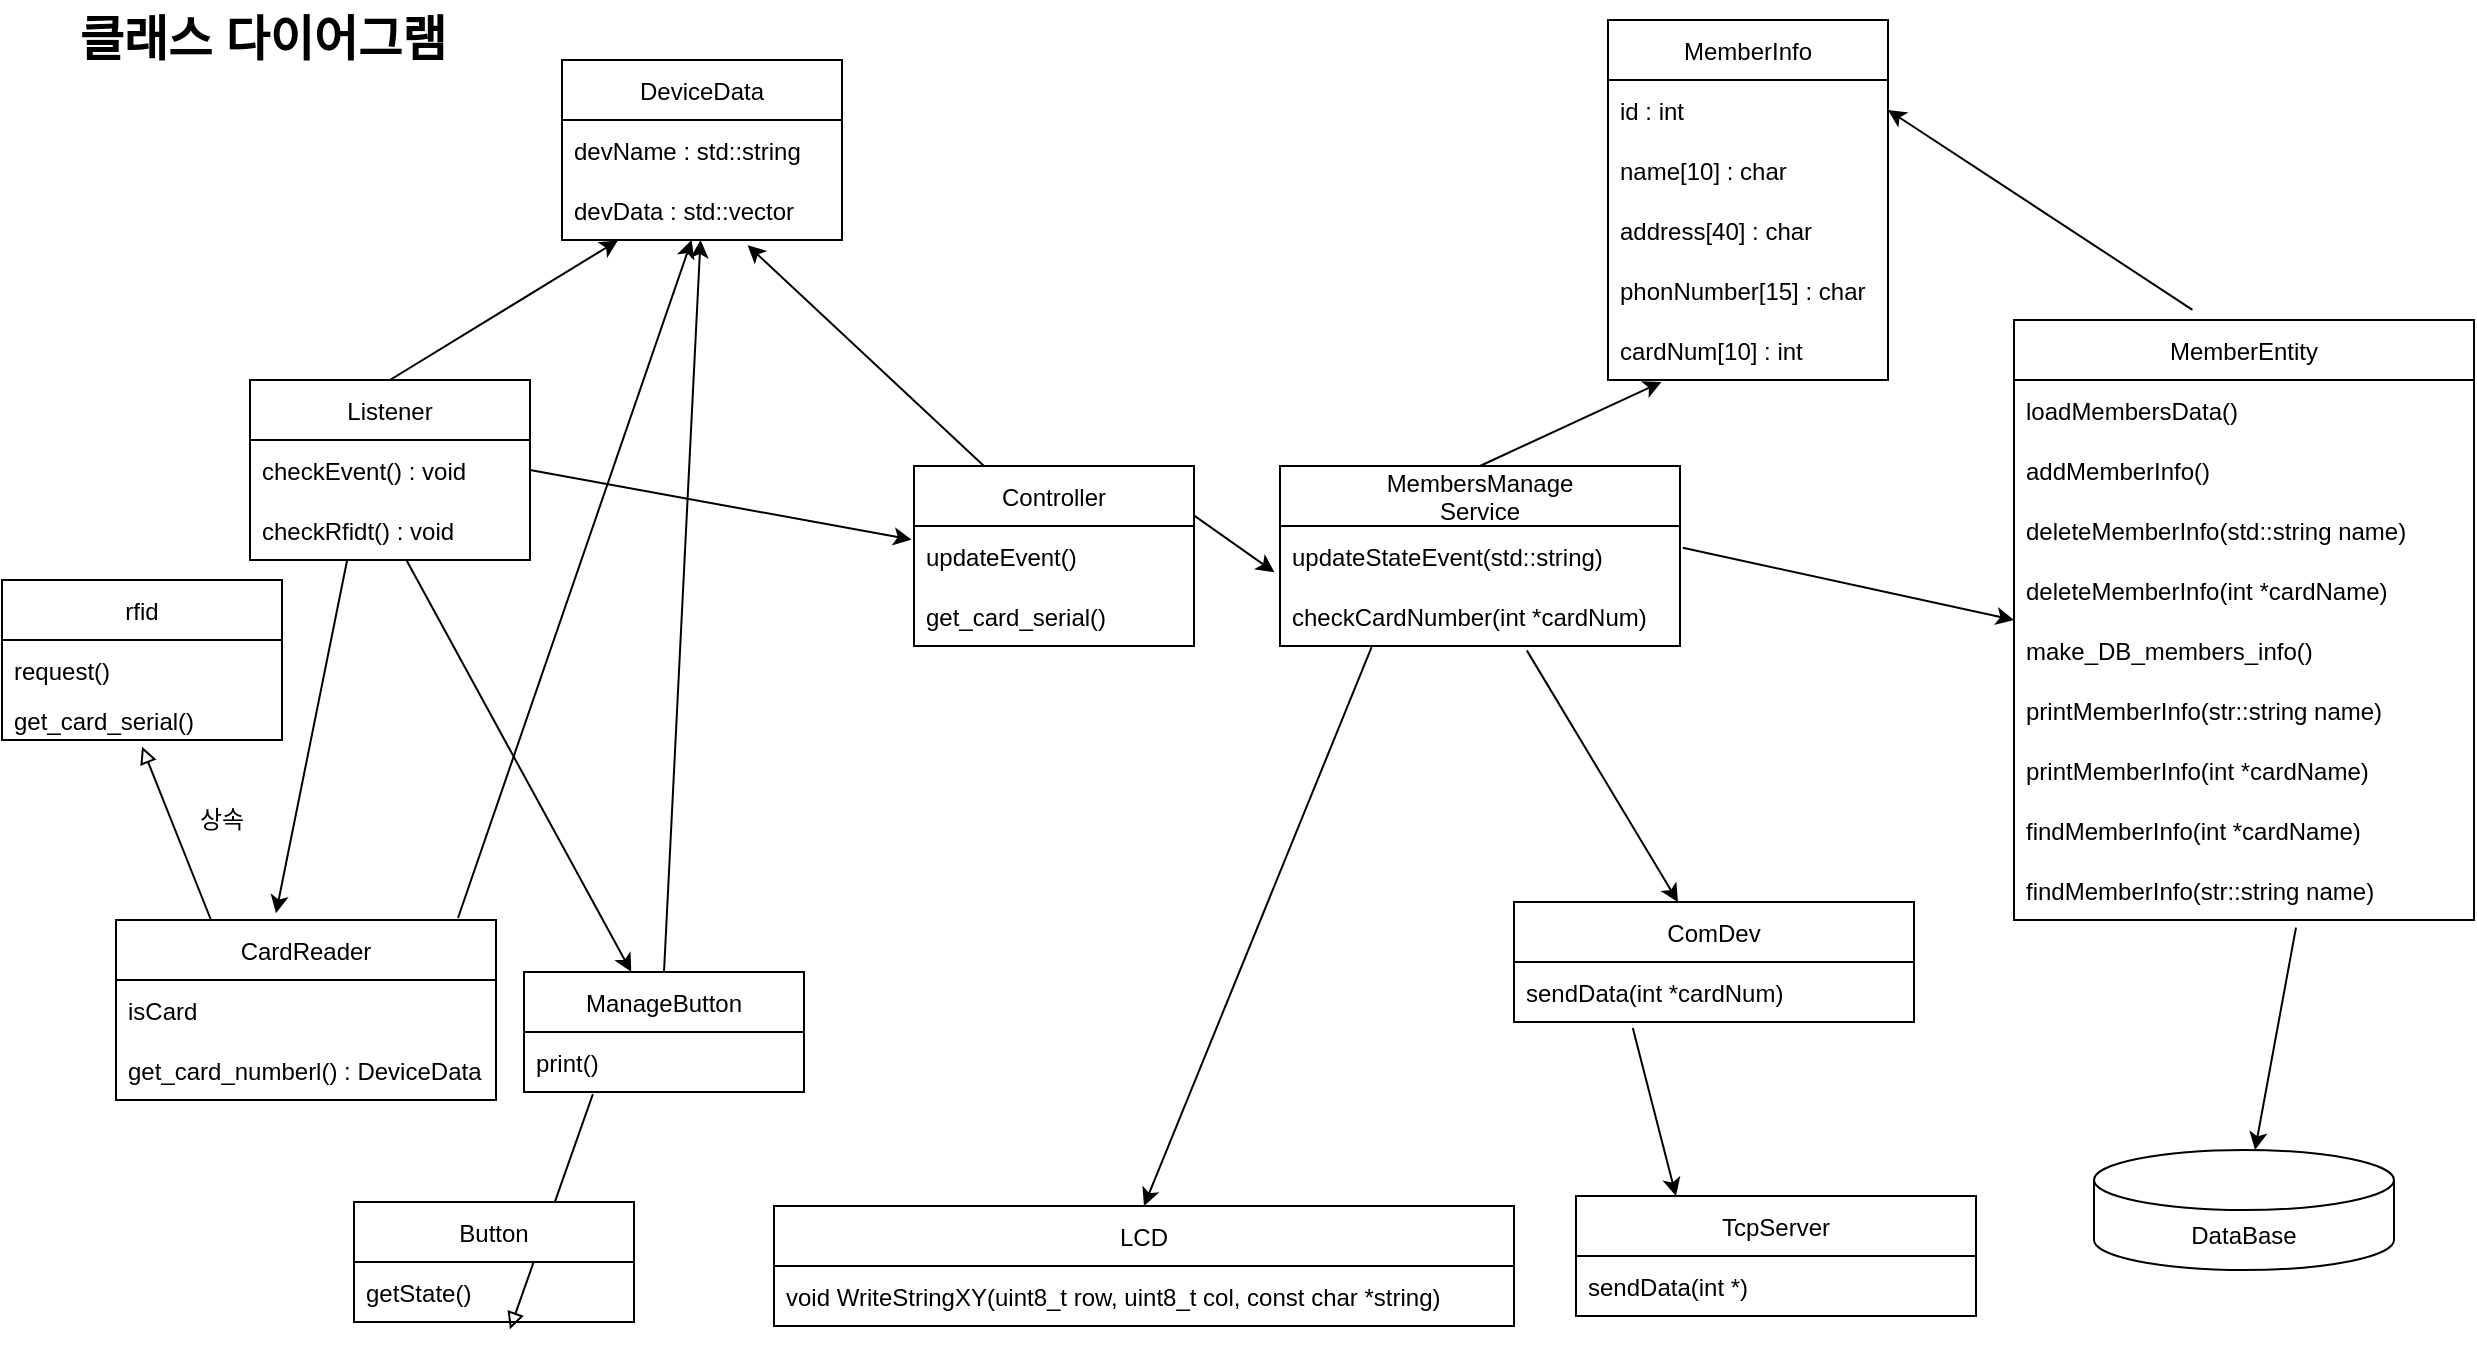 <mxfile>
    <diagram id="y6Zlju1lAdBoqG-aDY1v" name="페이지-1">
        <mxGraphModel dx="918" dy="66" grid="0" gridSize="10" guides="1" tooltips="1" connect="1" arrows="1" fold="1" page="0" pageScale="1" pageWidth="827" pageHeight="1169" background="none" math="0" shadow="0">
            <root>
                <mxCell id="0"/>
                <mxCell id="1" parent="0"/>
                <mxCell id="40" style="edgeStyle=none;html=1;exitX=0.5;exitY=0;exitDx=0;exitDy=0;entryX=0.2;entryY=1.007;entryDx=0;entryDy=0;entryPerimeter=0;endArrow=classic;endFill=1;" parent="1" source="8" target="33" edge="1">
                    <mxGeometry relative="1" as="geometry"/>
                </mxCell>
                <mxCell id="8" value="Listener" style="swimlane;fontStyle=0;childLayout=stackLayout;horizontal=1;startSize=30;horizontalStack=0;resizeParent=1;resizeParentMax=0;resizeLast=0;collapsible=1;marginBottom=0;" parent="1" vertex="1">
                    <mxGeometry x="154" y="600" width="140" height="90" as="geometry"/>
                </mxCell>
                <mxCell id="9" value="checkEvent() : void" style="text;strokeColor=none;fillColor=none;align=left;verticalAlign=middle;spacingLeft=4;spacingRight=4;overflow=hidden;points=[[0,0.5],[1,0.5]];portConstraint=eastwest;rotatable=0;" parent="8" vertex="1">
                    <mxGeometry y="30" width="140" height="30" as="geometry"/>
                </mxCell>
                <mxCell id="83" value="checkRfidt() : void" style="text;strokeColor=none;fillColor=none;align=left;verticalAlign=middle;spacingLeft=4;spacingRight=4;overflow=hidden;points=[[0,0.5],[1,0.5]];portConstraint=eastwest;rotatable=0;" parent="8" vertex="1">
                    <mxGeometry y="60" width="140" height="30" as="geometry"/>
                </mxCell>
                <mxCell id="12" value="rfid" style="swimlane;fontStyle=0;childLayout=stackLayout;horizontal=1;startSize=30;horizontalStack=0;resizeParent=1;resizeParentMax=0;resizeLast=0;collapsible=1;marginBottom=0;" parent="1" vertex="1">
                    <mxGeometry x="30" y="700" width="140" height="80" as="geometry">
                        <mxRectangle x="220" width="50" height="30" as="alternateBounds"/>
                    </mxGeometry>
                </mxCell>
                <mxCell id="13" value="request()" style="text;strokeColor=none;fillColor=none;align=left;verticalAlign=middle;spacingLeft=4;spacingRight=4;overflow=hidden;points=[[0,0.5],[1,0.5]];portConstraint=eastwest;rotatable=0;" parent="12" vertex="1">
                    <mxGeometry y="30" width="140" height="30" as="geometry"/>
                </mxCell>
                <mxCell id="14" value="get_card_serial()" style="text;strokeColor=none;fillColor=none;align=left;verticalAlign=middle;spacingLeft=4;spacingRight=4;overflow=hidden;points=[[0,0.5],[1,0.5]];portConstraint=eastwest;rotatable=0;" parent="12" vertex="1">
                    <mxGeometry y="60" width="140" height="20" as="geometry"/>
                </mxCell>
                <mxCell id="16" value="LCD" style="swimlane;fontStyle=0;childLayout=stackLayout;horizontal=1;startSize=30;horizontalStack=0;resizeParent=1;resizeParentMax=0;resizeLast=0;collapsible=1;marginBottom=0;" parent="1" vertex="1">
                    <mxGeometry x="416" y="1013" width="370" height="60" as="geometry"/>
                </mxCell>
                <mxCell id="17" value="void WriteStringXY(uint8_t row, uint8_t col, const char *string)" style="text;strokeColor=none;fillColor=none;align=left;verticalAlign=middle;spacingLeft=4;spacingRight=4;overflow=hidden;points=[[0,0.5],[1,0.5]];portConstraint=eastwest;rotatable=0;" parent="16" vertex="1">
                    <mxGeometry y="30" width="370" height="30" as="geometry"/>
                </mxCell>
                <mxCell id="21" value="" style="endArrow=classic;html=1;exitX=1;exitY=0.5;exitDx=0;exitDy=0;rounded=0;entryX=-0.009;entryY=0.227;entryDx=0;entryDy=0;entryPerimeter=0;" parent="1" target="28" edge="1" source="9">
                    <mxGeometry width="50" height="50" relative="1" as="geometry">
                        <mxPoint x="315" y="610" as="sourcePoint"/>
                        <mxPoint x="465" y="610" as="targetPoint"/>
                        <Array as="points"/>
                    </mxGeometry>
                </mxCell>
                <mxCell id="26" value="클래스 다이어그램" style="text;strokeColor=none;fillColor=none;html=1;fontSize=24;fontStyle=1;verticalAlign=middle;align=center;" parent="1" vertex="1">
                    <mxGeometry x="110" y="410" width="100" height="40" as="geometry"/>
                </mxCell>
                <mxCell id="41" style="edgeStyle=none;html=1;exitX=0.25;exitY=0;exitDx=0;exitDy=0;entryX=0.663;entryY=1.087;entryDx=0;entryDy=0;entryPerimeter=0;endArrow=classic;endFill=1;" parent="1" source="27" target="33" edge="1">
                    <mxGeometry relative="1" as="geometry"/>
                </mxCell>
                <mxCell id="59" style="edgeStyle=none;html=1;exitX=0.75;exitY=0;exitDx=0;exitDy=0;entryX=-0.014;entryY=0.771;entryDx=0;entryDy=0;entryPerimeter=0;" parent="1" source="27" target="52" edge="1">
                    <mxGeometry relative="1" as="geometry"/>
                </mxCell>
                <mxCell id="27" value="Controller" style="swimlane;fontStyle=0;childLayout=stackLayout;horizontal=1;startSize=30;horizontalStack=0;resizeParent=1;resizeParentMax=0;resizeLast=0;collapsible=1;marginBottom=0;" parent="1" vertex="1">
                    <mxGeometry x="486" y="643" width="140" height="90" as="geometry">
                        <mxRectangle x="220" width="50" height="30" as="alternateBounds"/>
                    </mxGeometry>
                </mxCell>
                <mxCell id="28" value="updateEvent()" style="text;strokeColor=none;fillColor=none;align=left;verticalAlign=middle;spacingLeft=4;spacingRight=4;overflow=hidden;points=[[0,0.5],[1,0.5]];portConstraint=eastwest;rotatable=0;" parent="27" vertex="1">
                    <mxGeometry y="30" width="140" height="30" as="geometry"/>
                </mxCell>
                <mxCell id="29" value="get_card_serial()" style="text;strokeColor=none;fillColor=none;align=left;verticalAlign=middle;spacingLeft=4;spacingRight=4;overflow=hidden;points=[[0,0.5],[1,0.5]];portConstraint=eastwest;rotatable=0;" parent="27" vertex="1">
                    <mxGeometry y="60" width="140" height="30" as="geometry"/>
                </mxCell>
                <mxCell id="30" value="" style="endArrow=classic;html=1;exitX=0.229;exitY=1.02;exitDx=0;exitDy=0;exitPerimeter=0;entryX=0.5;entryY=0;entryDx=0;entryDy=0;" parent="1" source="77" target="16" edge="1">
                    <mxGeometry width="50" height="50" relative="1" as="geometry">
                        <mxPoint x="460" y="785" as="sourcePoint"/>
                        <mxPoint x="510" y="735" as="targetPoint"/>
                    </mxGeometry>
                </mxCell>
                <mxCell id="31" value="DeviceData" style="swimlane;fontStyle=0;childLayout=stackLayout;horizontal=1;startSize=30;horizontalStack=0;resizeParent=1;resizeParentMax=0;resizeLast=0;collapsible=1;marginBottom=0;" parent="1" vertex="1">
                    <mxGeometry x="310" y="440" width="140" height="90" as="geometry">
                        <mxRectangle x="220" width="50" height="30" as="alternateBounds"/>
                    </mxGeometry>
                </mxCell>
                <mxCell id="32" value="devName : std::string" style="text;strokeColor=none;fillColor=none;align=left;verticalAlign=middle;spacingLeft=4;spacingRight=4;overflow=hidden;points=[[0,0.5],[1,0.5]];portConstraint=eastwest;rotatable=0;" parent="31" vertex="1">
                    <mxGeometry y="30" width="140" height="30" as="geometry"/>
                </mxCell>
                <mxCell id="33" value="devData : std::vector" style="text;strokeColor=none;fillColor=none;align=left;verticalAlign=middle;spacingLeft=4;spacingRight=4;overflow=hidden;points=[[0,0.5],[1,0.5]];portConstraint=eastwest;rotatable=0;" parent="31" vertex="1">
                    <mxGeometry y="60" width="140" height="30" as="geometry"/>
                </mxCell>
                <mxCell id="37" style="edgeStyle=none;html=1;exitX=0.25;exitY=0;exitDx=0;exitDy=0;entryX=0.5;entryY=1.167;entryDx=0;entryDy=0;entryPerimeter=0;endArrow=block;endFill=0;" parent="1" source="34" target="14" edge="1">
                    <mxGeometry relative="1" as="geometry"/>
                </mxCell>
                <mxCell id="39" style="edgeStyle=none;html=1;exitX=0.347;exitY=1;exitDx=0;exitDy=0;endArrow=classic;endFill=1;exitPerimeter=0;entryX=0.421;entryY=-0.038;entryDx=0;entryDy=0;entryPerimeter=0;" parent="1" source="83" target="34" edge="1">
                    <mxGeometry relative="1" as="geometry">
                        <mxPoint x="290" y="810" as="targetPoint"/>
                    </mxGeometry>
                </mxCell>
                <mxCell id="42" style="edgeStyle=none;html=1;endArrow=classic;endFill=1;" parent="1" target="33" edge="1">
                    <mxGeometry relative="1" as="geometry">
                        <mxPoint x="258" y="869" as="sourcePoint"/>
                    </mxGeometry>
                </mxCell>
                <mxCell id="34" value="CardReader" style="swimlane;fontStyle=0;childLayout=stackLayout;horizontal=1;startSize=30;horizontalStack=0;resizeParent=1;resizeParentMax=0;resizeLast=0;collapsible=1;marginBottom=0;" parent="1" vertex="1">
                    <mxGeometry x="87" y="870" width="190" height="90" as="geometry">
                        <mxRectangle x="220" width="50" height="30" as="alternateBounds"/>
                    </mxGeometry>
                </mxCell>
                <mxCell id="35" value="isCard" style="text;strokeColor=none;fillColor=none;align=left;verticalAlign=middle;spacingLeft=4;spacingRight=4;overflow=hidden;points=[[0,0.5],[1,0.5]];portConstraint=eastwest;rotatable=0;" parent="34" vertex="1">
                    <mxGeometry y="30" width="190" height="30" as="geometry"/>
                </mxCell>
                <mxCell id="36" value="get_card_numberl() : DeviceData" style="text;strokeColor=none;fillColor=none;align=left;verticalAlign=middle;spacingLeft=4;spacingRight=4;overflow=hidden;points=[[0,0.5],[1,0.5]];portConstraint=eastwest;rotatable=0;" parent="34" vertex="1">
                    <mxGeometry y="60" width="190" height="30" as="geometry"/>
                </mxCell>
                <mxCell id="38" value="상속" style="text;html=1;strokeColor=none;fillColor=none;align=center;verticalAlign=middle;whiteSpace=wrap;rounded=0;" parent="1" vertex="1">
                    <mxGeometry x="110" y="805" width="60" height="30" as="geometry"/>
                </mxCell>
                <mxCell id="54" style="edgeStyle=none;html=1;exitX=0.388;exitY=-0.017;exitDx=0;exitDy=0;exitPerimeter=0;entryX=1;entryY=0.5;entryDx=0;entryDy=0;" parent="1" source="55" target="46" edge="1">
                    <mxGeometry relative="1" as="geometry"/>
                </mxCell>
                <mxCell id="43" value="DataBase" style="shape=cylinder3;whiteSpace=wrap;html=1;boundedLbl=1;backgroundOutline=1;size=15;" parent="1" vertex="1">
                    <mxGeometry x="1076" y="985" width="150" height="60" as="geometry"/>
                </mxCell>
                <mxCell id="45" value="MemberInfo" style="swimlane;fontStyle=0;childLayout=stackLayout;horizontal=1;startSize=30;horizontalStack=0;resizeParent=1;resizeParentMax=0;resizeLast=0;collapsible=1;marginBottom=0;" parent="1" vertex="1">
                    <mxGeometry x="833" y="420" width="140" height="180" as="geometry">
                        <mxRectangle x="220" width="50" height="30" as="alternateBounds"/>
                    </mxGeometry>
                </mxCell>
                <mxCell id="46" value="id : int" style="text;strokeColor=none;fillColor=none;align=left;verticalAlign=middle;spacingLeft=4;spacingRight=4;overflow=hidden;points=[[0,0.5],[1,0.5]];portConstraint=eastwest;rotatable=0;" parent="45" vertex="1">
                    <mxGeometry y="30" width="140" height="30" as="geometry"/>
                </mxCell>
                <mxCell id="48" value="name[10] : char" style="text;strokeColor=none;fillColor=none;align=left;verticalAlign=middle;spacingLeft=4;spacingRight=4;overflow=hidden;points=[[0,0.5],[1,0.5]];portConstraint=eastwest;rotatable=0;" parent="45" vertex="1">
                    <mxGeometry y="60" width="140" height="30" as="geometry"/>
                </mxCell>
                <mxCell id="47" value="address[40] : char" style="text;strokeColor=none;fillColor=none;align=left;verticalAlign=middle;spacingLeft=4;spacingRight=4;overflow=hidden;points=[[0,0.5],[1,0.5]];portConstraint=eastwest;rotatable=0;" parent="45" vertex="1">
                    <mxGeometry y="90" width="140" height="30" as="geometry"/>
                </mxCell>
                <mxCell id="49" value="phonNumber[15] : char" style="text;strokeColor=none;fillColor=none;align=left;verticalAlign=middle;spacingLeft=4;spacingRight=4;overflow=hidden;points=[[0,0.5],[1,0.5]];portConstraint=eastwest;rotatable=0;" parent="45" vertex="1">
                    <mxGeometry y="120" width="140" height="30" as="geometry"/>
                </mxCell>
                <mxCell id="50" value="cardNum[10] : int" style="text;strokeColor=none;fillColor=none;align=left;verticalAlign=middle;spacingLeft=4;spacingRight=4;overflow=hidden;points=[[0,0.5],[1,0.5]];portConstraint=eastwest;rotatable=0;" parent="45" vertex="1">
                    <mxGeometry y="150" width="140" height="30" as="geometry"/>
                </mxCell>
                <mxCell id="57" style="edgeStyle=none;html=1;exitX=0.5;exitY=0;exitDx=0;exitDy=0;entryX=0.191;entryY=1.033;entryDx=0;entryDy=0;entryPerimeter=0;" parent="1" source="51" target="50" edge="1">
                    <mxGeometry relative="1" as="geometry"/>
                </mxCell>
                <mxCell id="60" style="edgeStyle=none;html=1;entryX=0;entryY=0.5;entryDx=0;entryDy=0;exitX=1.007;exitY=0.363;exitDx=0;exitDy=0;exitPerimeter=0;" parent="1" source="52" target="55" edge="1">
                    <mxGeometry relative="1" as="geometry">
                        <mxPoint x="750" y="400" as="sourcePoint"/>
                    </mxGeometry>
                </mxCell>
                <mxCell id="87" style="edgeStyle=none;html=1;exitX=0.617;exitY=1.073;exitDx=0;exitDy=0;exitPerimeter=0;" parent="1" source="77" target="84" edge="1">
                    <mxGeometry relative="1" as="geometry"/>
                </mxCell>
                <mxCell id="51" value="MembersManage&#10;Service" style="swimlane;fontStyle=0;childLayout=stackLayout;horizontal=1;startSize=30;horizontalStack=0;resizeParent=1;resizeParentMax=0;resizeLast=0;collapsible=1;marginBottom=0;" parent="1" vertex="1">
                    <mxGeometry x="669" y="643" width="200" height="90" as="geometry">
                        <mxRectangle x="220" width="50" height="30" as="alternateBounds"/>
                    </mxGeometry>
                </mxCell>
                <mxCell id="52" value="updateStateEvent(std::string)" style="text;strokeColor=none;fillColor=none;align=left;verticalAlign=middle;spacingLeft=4;spacingRight=4;overflow=hidden;points=[[0,0.5],[1,0.5]];portConstraint=eastwest;rotatable=0;" parent="51" vertex="1">
                    <mxGeometry y="30" width="200" height="30" as="geometry"/>
                </mxCell>
                <mxCell id="77" value="checkCardNumber(int *cardNum)" style="text;strokeColor=none;fillColor=none;align=left;verticalAlign=middle;spacingLeft=4;spacingRight=4;overflow=hidden;points=[[0,0.5],[1,0.5]];portConstraint=eastwest;rotatable=0;" parent="51" vertex="1">
                    <mxGeometry y="60" width="200" height="30" as="geometry"/>
                </mxCell>
                <mxCell id="55" value="MemberEntity" style="swimlane;fontStyle=0;childLayout=stackLayout;horizontal=1;startSize=30;horizontalStack=0;resizeParent=1;resizeParentMax=0;resizeLast=0;collapsible=1;marginBottom=0;" parent="1" vertex="1">
                    <mxGeometry x="1036" y="570" width="230" height="300" as="geometry">
                        <mxRectangle x="220" width="50" height="30" as="alternateBounds"/>
                    </mxGeometry>
                </mxCell>
                <mxCell id="56" value="loadMembersData()" style="text;strokeColor=none;fillColor=none;align=left;verticalAlign=middle;spacingLeft=4;spacingRight=4;overflow=hidden;points=[[0,0.5],[1,0.5]];portConstraint=eastwest;rotatable=0;" parent="55" vertex="1">
                    <mxGeometry y="30" width="230" height="30" as="geometry"/>
                </mxCell>
                <mxCell id="63" value="addMemberInfo()" style="text;strokeColor=none;fillColor=none;align=left;verticalAlign=middle;spacingLeft=4;spacingRight=4;overflow=hidden;points=[[0,0.5],[1,0.5]];portConstraint=eastwest;rotatable=0;" parent="55" vertex="1">
                    <mxGeometry y="60" width="230" height="30" as="geometry"/>
                </mxCell>
                <mxCell id="65" value="deleteMemberInfo(std::string name)" style="text;strokeColor=none;fillColor=none;align=left;verticalAlign=middle;spacingLeft=4;spacingRight=4;overflow=hidden;points=[[0,0.5],[1,0.5]];portConstraint=eastwest;rotatable=0;" parent="55" vertex="1">
                    <mxGeometry y="90" width="230" height="30" as="geometry"/>
                </mxCell>
                <mxCell id="72" value="deleteMemberInfo(int *cardName)" style="text;strokeColor=none;fillColor=none;align=left;verticalAlign=middle;spacingLeft=4;spacingRight=4;overflow=hidden;points=[[0,0.5],[1,0.5]];portConstraint=eastwest;rotatable=0;" parent="55" vertex="1">
                    <mxGeometry y="120" width="230" height="30" as="geometry"/>
                </mxCell>
                <mxCell id="64" value="make_DB_members_info()" style="text;strokeColor=none;fillColor=none;align=left;verticalAlign=middle;spacingLeft=4;spacingRight=4;overflow=hidden;points=[[0,0.5],[1,0.5]];portConstraint=eastwest;rotatable=0;" parent="55" vertex="1">
                    <mxGeometry y="150" width="230" height="30" as="geometry"/>
                </mxCell>
                <mxCell id="66" value="printMemberInfo(str::string name)" style="text;strokeColor=none;fillColor=none;align=left;verticalAlign=middle;spacingLeft=4;spacingRight=4;overflow=hidden;points=[[0,0.5],[1,0.5]];portConstraint=eastwest;rotatable=0;" parent="55" vertex="1">
                    <mxGeometry y="180" width="230" height="30" as="geometry"/>
                </mxCell>
                <mxCell id="69" value="printMemberInfo(int *cardName)" style="text;strokeColor=none;fillColor=none;align=left;verticalAlign=middle;spacingLeft=4;spacingRight=4;overflow=hidden;points=[[0,0.5],[1,0.5]];portConstraint=eastwest;rotatable=0;" parent="55" vertex="1">
                    <mxGeometry y="210" width="230" height="30" as="geometry"/>
                </mxCell>
                <mxCell id="68" value="findMemberInfo(int *cardName)" style="text;strokeColor=none;fillColor=none;align=left;verticalAlign=middle;spacingLeft=4;spacingRight=4;overflow=hidden;points=[[0,0.5],[1,0.5]];portConstraint=eastwest;rotatable=0;" parent="55" vertex="1">
                    <mxGeometry y="240" width="230" height="30" as="geometry"/>
                </mxCell>
                <mxCell id="67" value="findMemberInfo(str::string name)" style="text;strokeColor=none;fillColor=none;align=left;verticalAlign=middle;spacingLeft=4;spacingRight=4;overflow=hidden;points=[[0,0.5],[1,0.5]];portConstraint=eastwest;rotatable=0;" parent="55" vertex="1">
                    <mxGeometry y="270" width="230" height="30" as="geometry"/>
                </mxCell>
                <mxCell id="58" style="edgeStyle=none;html=1;exitX=0.613;exitY=1.127;exitDx=0;exitDy=0;exitPerimeter=0;" parent="1" source="67" target="43" edge="1">
                    <mxGeometry relative="1" as="geometry"/>
                </mxCell>
                <mxCell id="82" style="edgeStyle=none;html=1;exitX=0.5;exitY=0;exitDx=0;exitDy=0;" parent="1" source="61" target="33" edge="1">
                    <mxGeometry relative="1" as="geometry"/>
                </mxCell>
                <mxCell id="61" value="ManageButton" style="swimlane;fontStyle=0;childLayout=stackLayout;horizontal=1;startSize=30;horizontalStack=0;resizeParent=1;resizeParentMax=0;resizeLast=0;collapsible=1;marginBottom=0;" parent="1" vertex="1">
                    <mxGeometry x="291" y="896" width="140" height="60" as="geometry"/>
                </mxCell>
                <mxCell id="62" value="print()" style="text;strokeColor=none;fillColor=none;align=left;verticalAlign=middle;spacingLeft=4;spacingRight=4;overflow=hidden;points=[[0,0.5],[1,0.5]];portConstraint=eastwest;rotatable=0;" parent="61" vertex="1">
                    <mxGeometry y="30" width="140" height="30" as="geometry"/>
                </mxCell>
                <mxCell id="78" value="" style="endArrow=classic;html=1;" parent="1" source="83" target="61" edge="1">
                    <mxGeometry width="50" height="50" relative="1" as="geometry">
                        <mxPoint x="400" y="820" as="sourcePoint"/>
                        <mxPoint x="450" y="770" as="targetPoint"/>
                    </mxGeometry>
                </mxCell>
                <mxCell id="79" style="edgeStyle=none;html=1;exitX=0.246;exitY=1.036;exitDx=0;exitDy=0;endArrow=block;endFill=0;entryX=0.557;entryY=1.12;entryDx=0;entryDy=0;entryPerimeter=0;exitPerimeter=0;" parent="1" source="62" target="81" edge="1">
                    <mxGeometry relative="1" as="geometry">
                        <mxPoint x="490" y="853.33" as="sourcePoint"/>
                        <mxPoint x="420" y="760" as="targetPoint"/>
                    </mxGeometry>
                </mxCell>
                <mxCell id="80" value="Button" style="swimlane;fontStyle=0;childLayout=stackLayout;horizontal=1;startSize=30;horizontalStack=0;resizeParent=1;resizeParentMax=0;resizeLast=0;collapsible=1;marginBottom=0;" parent="1" vertex="1">
                    <mxGeometry x="206" y="1011" width="140" height="60" as="geometry"/>
                </mxCell>
                <mxCell id="81" value="getState()" style="text;strokeColor=none;fillColor=none;align=left;verticalAlign=middle;spacingLeft=4;spacingRight=4;overflow=hidden;points=[[0,0.5],[1,0.5]];portConstraint=eastwest;rotatable=0;" parent="80" vertex="1">
                    <mxGeometry y="30" width="140" height="30" as="geometry"/>
                </mxCell>
                <mxCell id="91" style="edgeStyle=none;html=1;exitX=0.297;exitY=1.1;exitDx=0;exitDy=0;exitPerimeter=0;entryX=0.25;entryY=0;entryDx=0;entryDy=0;" parent="1" source="85" target="88" edge="1">
                    <mxGeometry relative="1" as="geometry">
                        <mxPoint x="820" y="1039.8" as="targetPoint"/>
                        <mxPoint x="844.2" y="954.01" as="sourcePoint"/>
                    </mxGeometry>
                </mxCell>
                <mxCell id="84" value="ComDev" style="swimlane;fontStyle=0;childLayout=stackLayout;horizontal=1;startSize=30;horizontalStack=0;resizeParent=1;resizeParentMax=0;resizeLast=0;collapsible=1;marginBottom=0;" parent="1" vertex="1">
                    <mxGeometry x="786" y="861" width="200" height="60" as="geometry">
                        <mxRectangle x="220" width="50" height="30" as="alternateBounds"/>
                    </mxGeometry>
                </mxCell>
                <mxCell id="85" value="sendData(int *cardNum)" style="text;strokeColor=none;fillColor=none;align=left;verticalAlign=middle;spacingLeft=4;spacingRight=4;overflow=hidden;points=[[0,0.5],[1,0.5]];portConstraint=eastwest;rotatable=0;" parent="84" vertex="1">
                    <mxGeometry y="30" width="200" height="30" as="geometry"/>
                </mxCell>
                <mxCell id="88" value="TcpServer" style="swimlane;fontStyle=0;childLayout=stackLayout;horizontal=1;startSize=30;horizontalStack=0;resizeParent=1;resizeParentMax=0;resizeLast=0;collapsible=1;marginBottom=0;" parent="1" vertex="1">
                    <mxGeometry x="817" y="1008" width="200" height="60" as="geometry">
                        <mxRectangle x="220" width="50" height="30" as="alternateBounds"/>
                    </mxGeometry>
                </mxCell>
                <mxCell id="89" value="sendData(int *)" style="text;strokeColor=none;fillColor=none;align=left;verticalAlign=middle;spacingLeft=4;spacingRight=4;overflow=hidden;points=[[0,0.5],[1,0.5]];portConstraint=eastwest;rotatable=0;" parent="88" vertex="1">
                    <mxGeometry y="30" width="200" height="30" as="geometry"/>
                </mxCell>
            </root>
        </mxGraphModel>
    </diagram>
</mxfile>